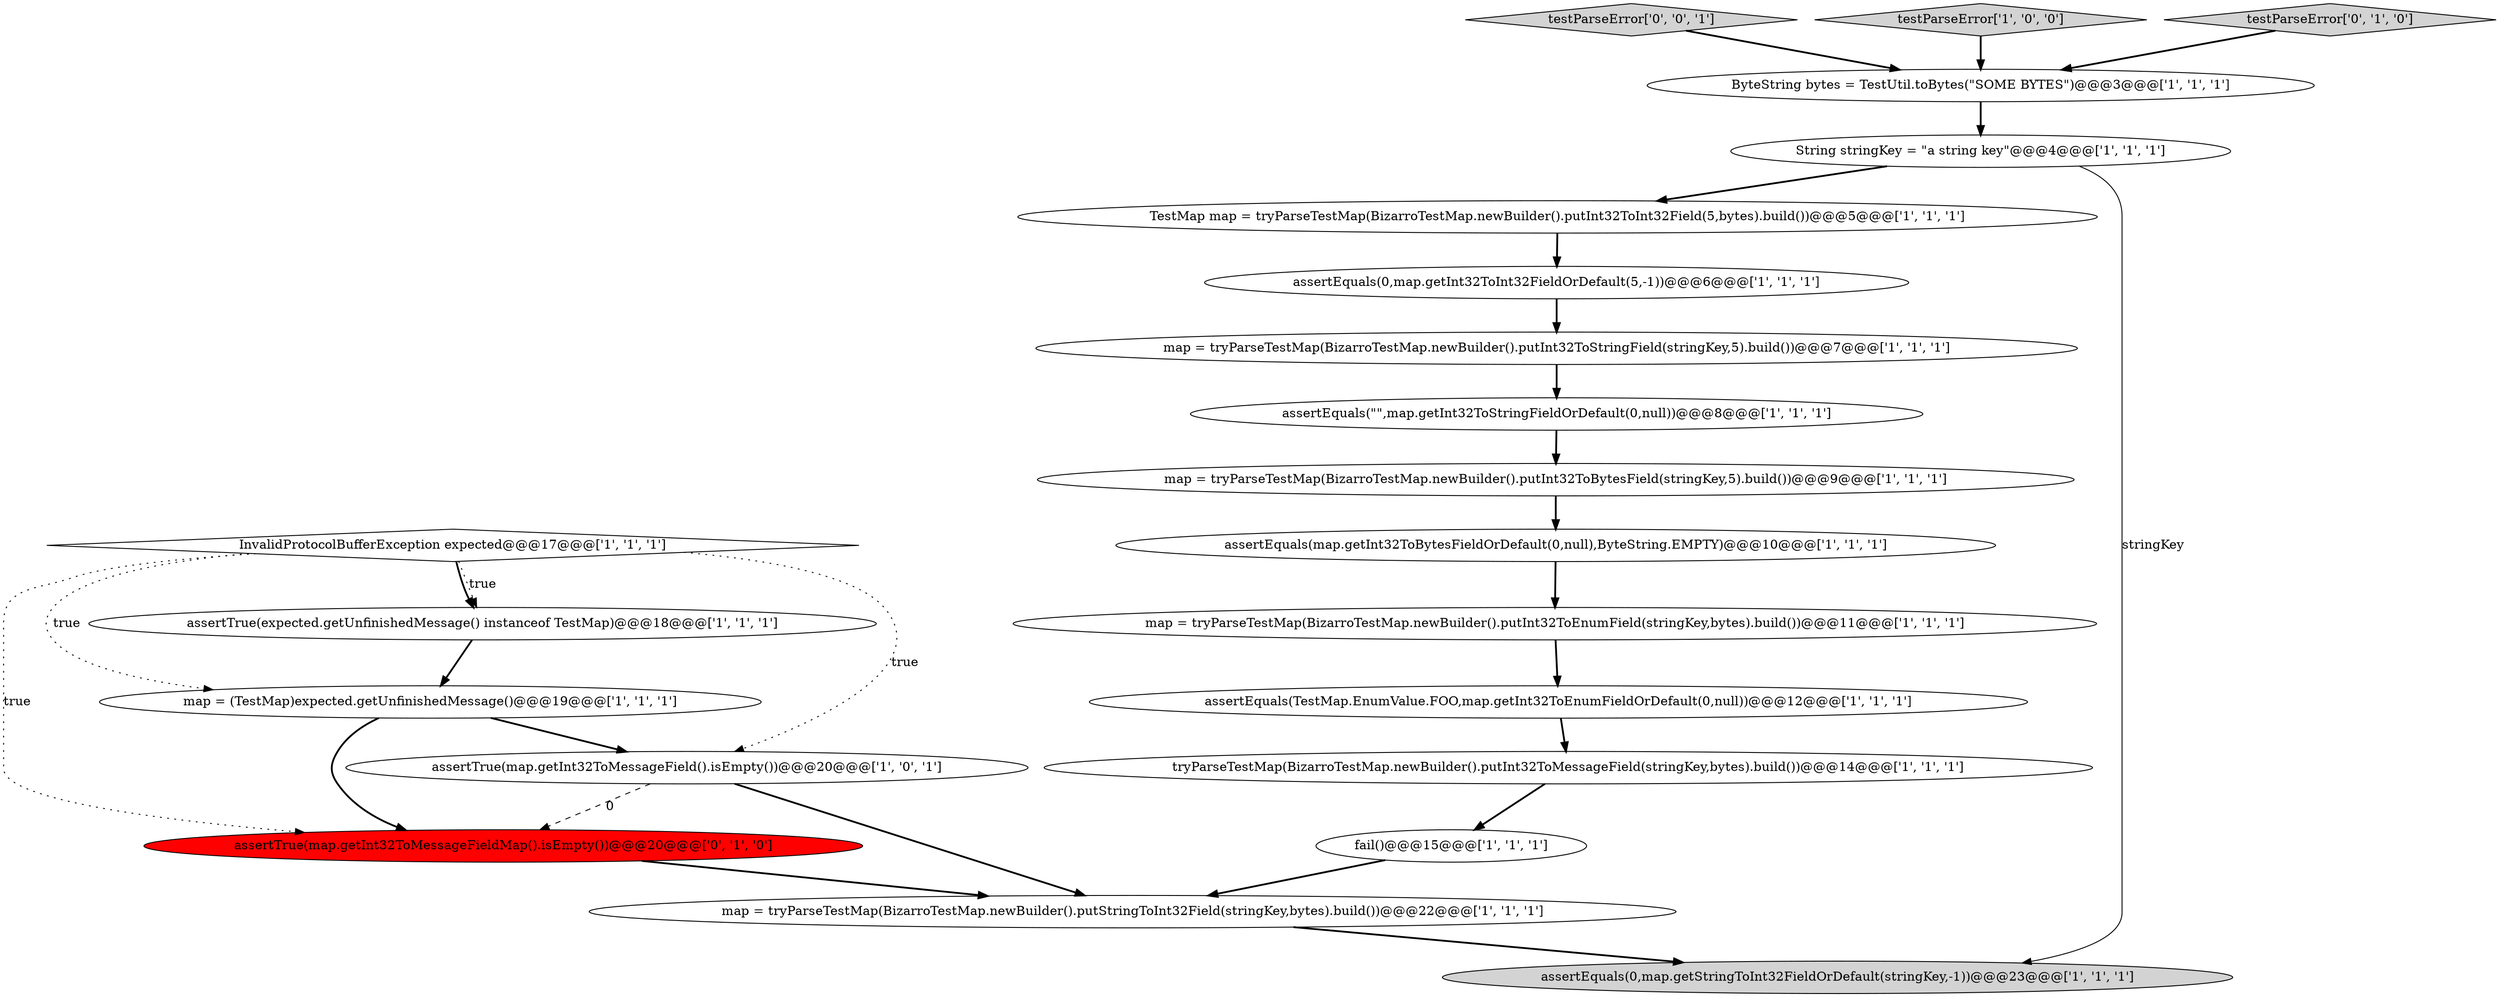digraph {
7 [style = filled, label = "InvalidProtocolBufferException expected@@@17@@@['1', '1', '1']", fillcolor = white, shape = diamond image = "AAA0AAABBB1BBB"];
21 [style = filled, label = "testParseError['0', '0', '1']", fillcolor = lightgray, shape = diamond image = "AAA0AAABBB3BBB"];
9 [style = filled, label = "assertEquals(0,map.getInt32ToInt32FieldOrDefault(5,-1))@@@6@@@['1', '1', '1']", fillcolor = white, shape = ellipse image = "AAA0AAABBB1BBB"];
0 [style = filled, label = "map = tryParseTestMap(BizarroTestMap.newBuilder().putStringToInt32Field(stringKey,bytes).build())@@@22@@@['1', '1', '1']", fillcolor = white, shape = ellipse image = "AAA0AAABBB1BBB"];
17 [style = filled, label = "ByteString bytes = TestUtil.toBytes(\"SOME BYTES\")@@@3@@@['1', '1', '1']", fillcolor = white, shape = ellipse image = "AAA0AAABBB1BBB"];
5 [style = filled, label = "assertTrue(expected.getUnfinishedMessage() instanceof TestMap)@@@18@@@['1', '1', '1']", fillcolor = white, shape = ellipse image = "AAA0AAABBB1BBB"];
2 [style = filled, label = "map = tryParseTestMap(BizarroTestMap.newBuilder().putInt32ToEnumField(stringKey,bytes).build())@@@11@@@['1', '1', '1']", fillcolor = white, shape = ellipse image = "AAA0AAABBB1BBB"];
13 [style = filled, label = "map = (TestMap)expected.getUnfinishedMessage()@@@19@@@['1', '1', '1']", fillcolor = white, shape = ellipse image = "AAA0AAABBB1BBB"];
20 [style = filled, label = "assertTrue(map.getInt32ToMessageFieldMap().isEmpty())@@@20@@@['0', '1', '0']", fillcolor = red, shape = ellipse image = "AAA1AAABBB2BBB"];
15 [style = filled, label = "assertEquals(map.getInt32ToBytesFieldOrDefault(0,null),ByteString.EMPTY)@@@10@@@['1', '1', '1']", fillcolor = white, shape = ellipse image = "AAA0AAABBB1BBB"];
11 [style = filled, label = "fail()@@@15@@@['1', '1', '1']", fillcolor = white, shape = ellipse image = "AAA0AAABBB1BBB"];
3 [style = filled, label = "testParseError['1', '0', '0']", fillcolor = lightgray, shape = diamond image = "AAA0AAABBB1BBB"];
10 [style = filled, label = "assertEquals(0,map.getStringToInt32FieldOrDefault(stringKey,-1))@@@23@@@['1', '1', '1']", fillcolor = lightgray, shape = ellipse image = "AAA0AAABBB1BBB"];
4 [style = filled, label = "assertEquals(\"\",map.getInt32ToStringFieldOrDefault(0,null))@@@8@@@['1', '1', '1']", fillcolor = white, shape = ellipse image = "AAA0AAABBB1BBB"];
1 [style = filled, label = "map = tryParseTestMap(BizarroTestMap.newBuilder().putInt32ToStringField(stringKey,5).build())@@@7@@@['1', '1', '1']", fillcolor = white, shape = ellipse image = "AAA0AAABBB1BBB"];
19 [style = filled, label = "testParseError['0', '1', '0']", fillcolor = lightgray, shape = diamond image = "AAA0AAABBB2BBB"];
14 [style = filled, label = "TestMap map = tryParseTestMap(BizarroTestMap.newBuilder().putInt32ToInt32Field(5,bytes).build())@@@5@@@['1', '1', '1']", fillcolor = white, shape = ellipse image = "AAA0AAABBB1BBB"];
8 [style = filled, label = "String stringKey = \"a string key\"@@@4@@@['1', '1', '1']", fillcolor = white, shape = ellipse image = "AAA0AAABBB1BBB"];
6 [style = filled, label = "map = tryParseTestMap(BizarroTestMap.newBuilder().putInt32ToBytesField(stringKey,5).build())@@@9@@@['1', '1', '1']", fillcolor = white, shape = ellipse image = "AAA0AAABBB1BBB"];
12 [style = filled, label = "tryParseTestMap(BizarroTestMap.newBuilder().putInt32ToMessageField(stringKey,bytes).build())@@@14@@@['1', '1', '1']", fillcolor = white, shape = ellipse image = "AAA0AAABBB1BBB"];
16 [style = filled, label = "assertTrue(map.getInt32ToMessageField().isEmpty())@@@20@@@['1', '0', '1']", fillcolor = white, shape = ellipse image = "AAA0AAABBB1BBB"];
18 [style = filled, label = "assertEquals(TestMap.EnumValue.FOO,map.getInt32ToEnumFieldOrDefault(0,null))@@@12@@@['1', '1', '1']", fillcolor = white, shape = ellipse image = "AAA0AAABBB1BBB"];
17->8 [style = bold, label=""];
16->20 [style = dashed, label="0"];
1->4 [style = bold, label=""];
15->2 [style = bold, label=""];
16->0 [style = bold, label=""];
4->6 [style = bold, label=""];
7->13 [style = dotted, label="true"];
20->0 [style = bold, label=""];
12->11 [style = bold, label=""];
8->10 [style = solid, label="stringKey"];
18->12 [style = bold, label=""];
8->14 [style = bold, label=""];
2->18 [style = bold, label=""];
19->17 [style = bold, label=""];
13->16 [style = bold, label=""];
6->15 [style = bold, label=""];
7->5 [style = dotted, label="true"];
7->20 [style = dotted, label="true"];
7->5 [style = bold, label=""];
11->0 [style = bold, label=""];
0->10 [style = bold, label=""];
5->13 [style = bold, label=""];
7->16 [style = dotted, label="true"];
3->17 [style = bold, label=""];
14->9 [style = bold, label=""];
9->1 [style = bold, label=""];
21->17 [style = bold, label=""];
13->20 [style = bold, label=""];
}
